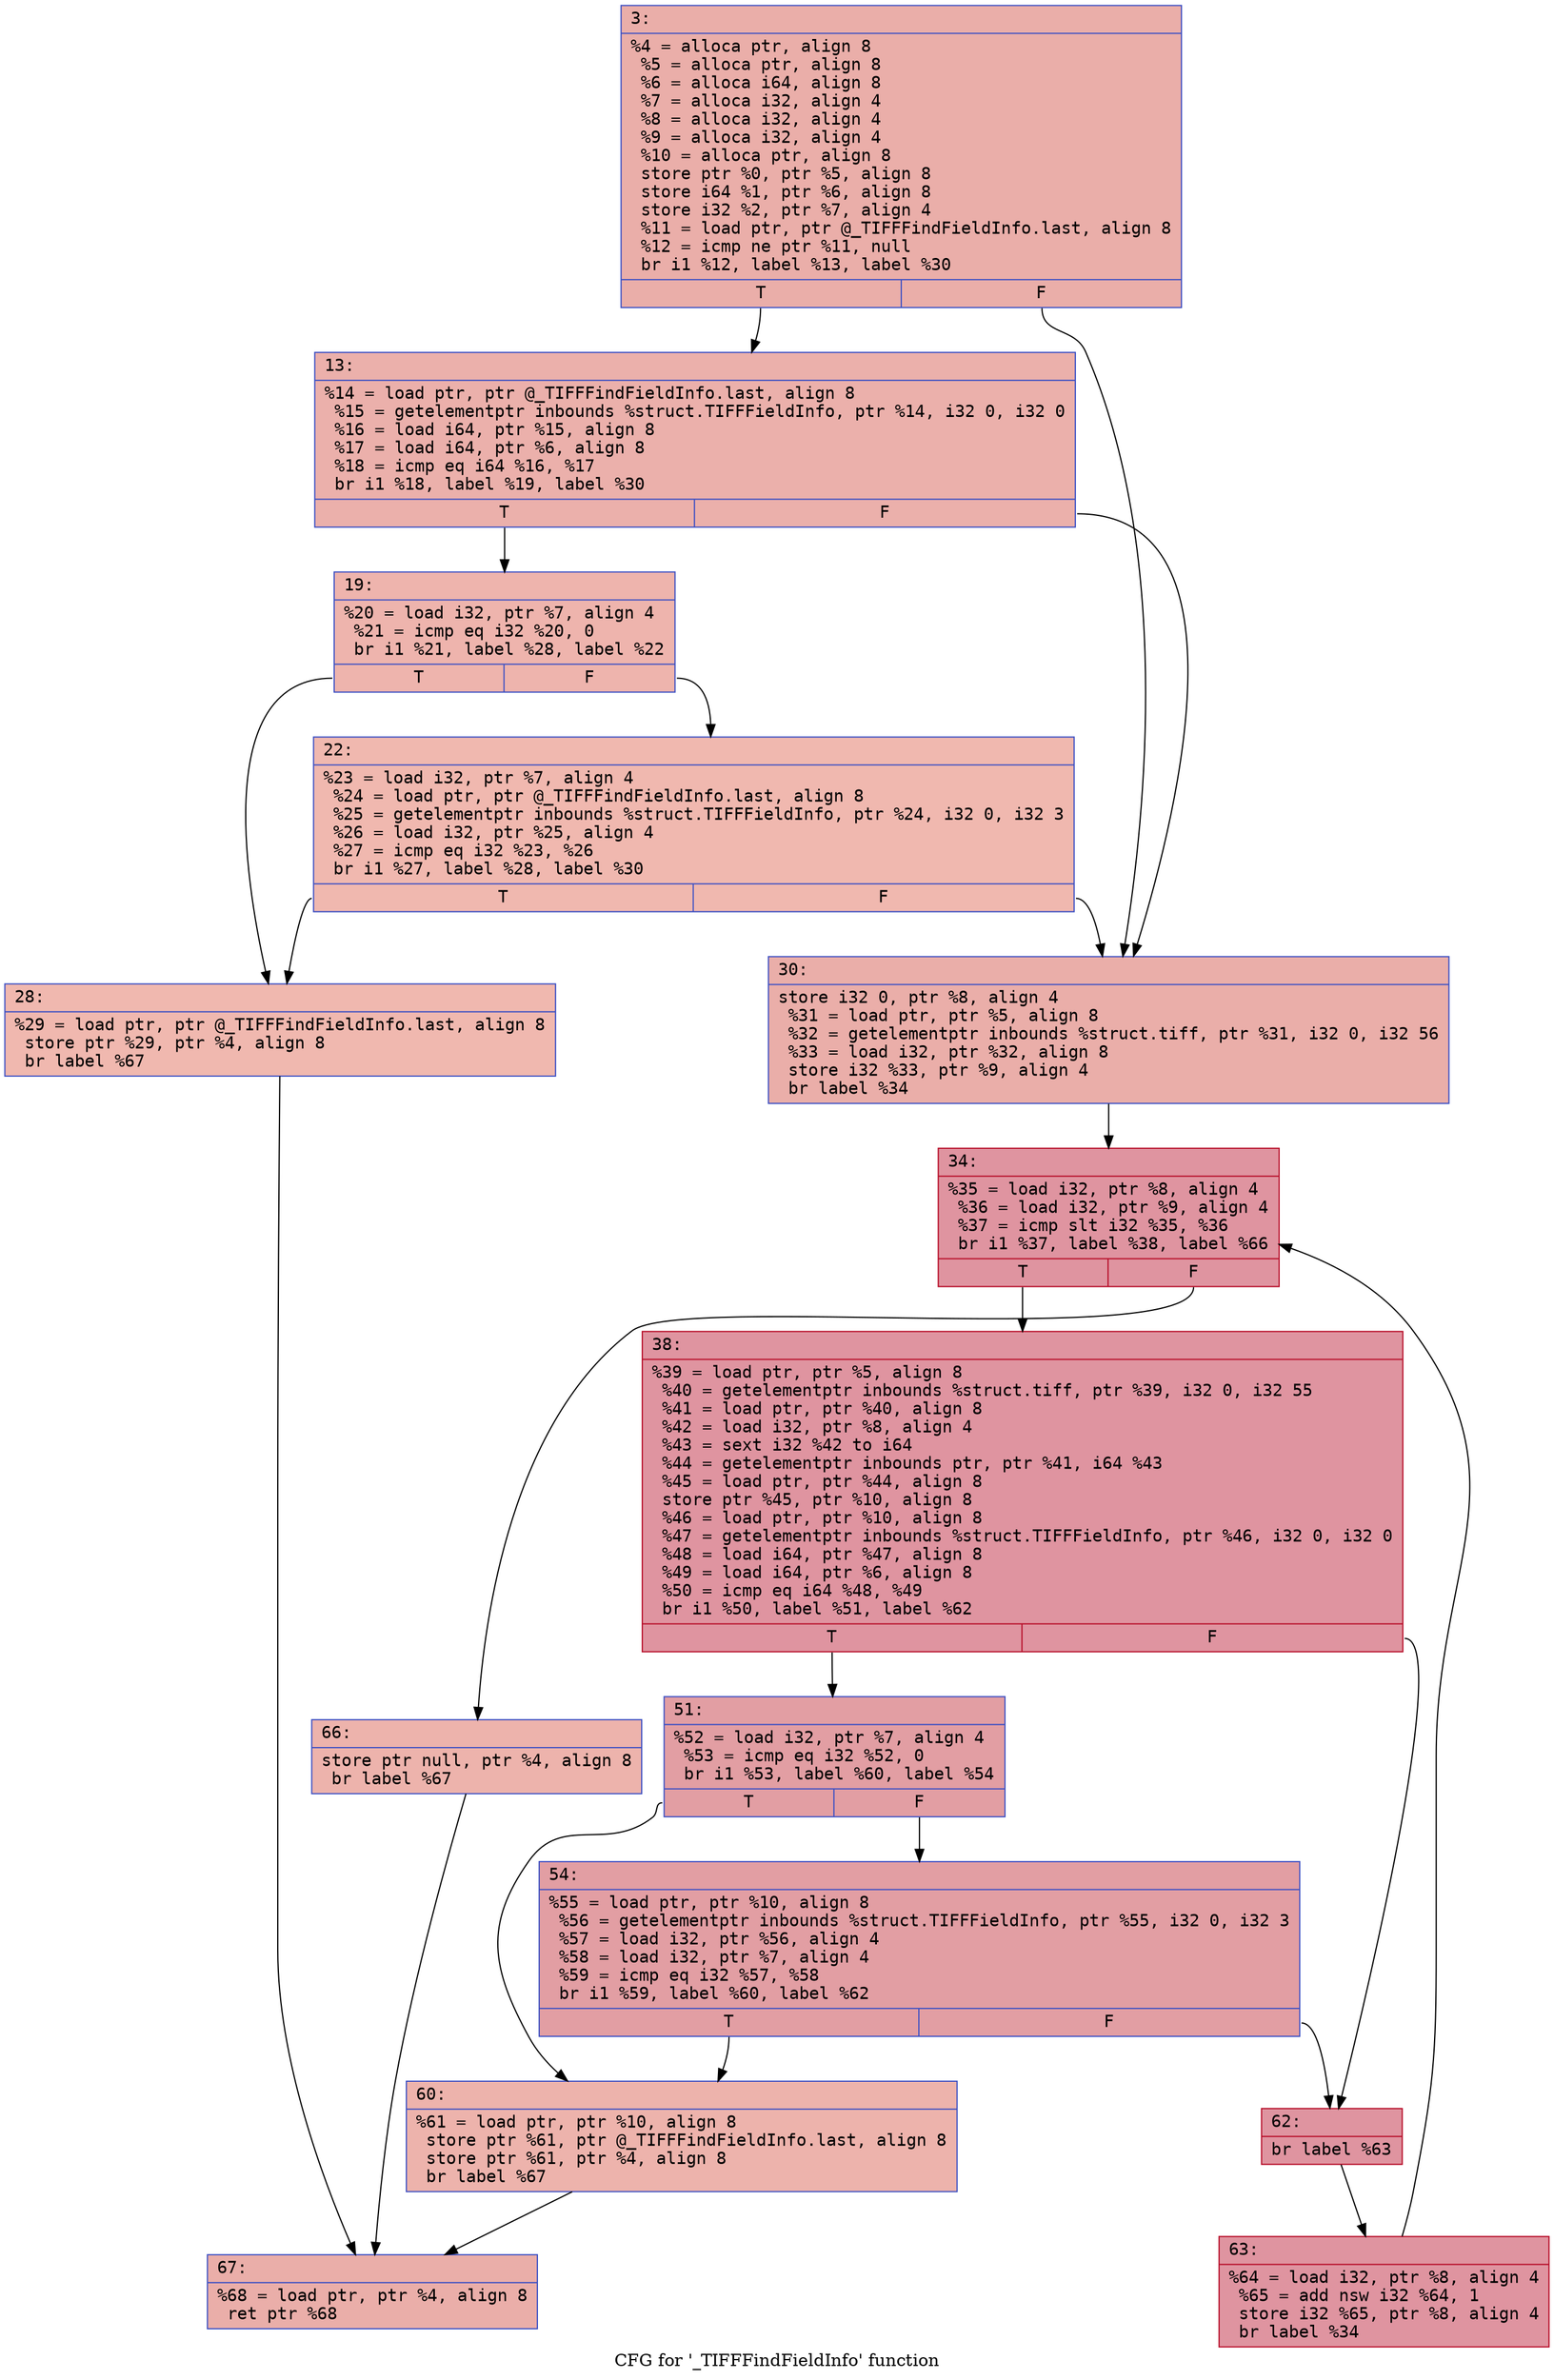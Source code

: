 digraph "CFG for '_TIFFFindFieldInfo' function" {
	label="CFG for '_TIFFFindFieldInfo' function";

	Node0x600000662da0 [shape=record,color="#3d50c3ff", style=filled, fillcolor="#d0473d70" fontname="Courier",label="{3:\l|  %4 = alloca ptr, align 8\l  %5 = alloca ptr, align 8\l  %6 = alloca i64, align 8\l  %7 = alloca i32, align 4\l  %8 = alloca i32, align 4\l  %9 = alloca i32, align 4\l  %10 = alloca ptr, align 8\l  store ptr %0, ptr %5, align 8\l  store i64 %1, ptr %6, align 8\l  store i32 %2, ptr %7, align 4\l  %11 = load ptr, ptr @_TIFFFindFieldInfo.last, align 8\l  %12 = icmp ne ptr %11, null\l  br i1 %12, label %13, label %30\l|{<s0>T|<s1>F}}"];
	Node0x600000662da0:s0 -> Node0x600000662e40[tooltip="3 -> 13\nProbability 62.50%" ];
	Node0x600000662da0:s1 -> Node0x600000662f80[tooltip="3 -> 30\nProbability 37.50%" ];
	Node0x600000662e40 [shape=record,color="#3d50c3ff", style=filled, fillcolor="#d24b4070" fontname="Courier",label="{13:\l|  %14 = load ptr, ptr @_TIFFFindFieldInfo.last, align 8\l  %15 = getelementptr inbounds %struct.TIFFFieldInfo, ptr %14, i32 0, i32 0\l  %16 = load i64, ptr %15, align 8\l  %17 = load i64, ptr %6, align 8\l  %18 = icmp eq i64 %16, %17\l  br i1 %18, label %19, label %30\l|{<s0>T|<s1>F}}"];
	Node0x600000662e40:s0 -> Node0x600000662e90[tooltip="13 -> 19\nProbability 50.00%" ];
	Node0x600000662e40:s1 -> Node0x600000662f80[tooltip="13 -> 30\nProbability 50.00%" ];
	Node0x600000662e90 [shape=record,color="#3d50c3ff", style=filled, fillcolor="#d8564670" fontname="Courier",label="{19:\l|  %20 = load i32, ptr %7, align 4\l  %21 = icmp eq i32 %20, 0\l  br i1 %21, label %28, label %22\l|{<s0>T|<s1>F}}"];
	Node0x600000662e90:s0 -> Node0x600000662f30[tooltip="19 -> 28\nProbability 37.50%" ];
	Node0x600000662e90:s1 -> Node0x600000662ee0[tooltip="19 -> 22\nProbability 62.50%" ];
	Node0x600000662ee0 [shape=record,color="#3d50c3ff", style=filled, fillcolor="#dc5d4a70" fontname="Courier",label="{22:\l|  %23 = load i32, ptr %7, align 4\l  %24 = load ptr, ptr @_TIFFFindFieldInfo.last, align 8\l  %25 = getelementptr inbounds %struct.TIFFFieldInfo, ptr %24, i32 0, i32 3\l  %26 = load i32, ptr %25, align 4\l  %27 = icmp eq i32 %23, %26\l  br i1 %27, label %28, label %30\l|{<s0>T|<s1>F}}"];
	Node0x600000662ee0:s0 -> Node0x600000662f30[tooltip="22 -> 28\nProbability 50.00%" ];
	Node0x600000662ee0:s1 -> Node0x600000662f80[tooltip="22 -> 30\nProbability 50.00%" ];
	Node0x600000662f30 [shape=record,color="#3d50c3ff", style=filled, fillcolor="#dc5d4a70" fontname="Courier",label="{28:\l|  %29 = load ptr, ptr @_TIFFFindFieldInfo.last, align 8\l  store ptr %29, ptr %4, align 8\l  br label %67\l}"];
	Node0x600000662f30 -> Node0x600000663250[tooltip="28 -> 67\nProbability 100.00%" ];
	Node0x600000662f80 [shape=record,color="#3d50c3ff", style=filled, fillcolor="#d0473d70" fontname="Courier",label="{30:\l|  store i32 0, ptr %8, align 4\l  %31 = load ptr, ptr %5, align 8\l  %32 = getelementptr inbounds %struct.tiff, ptr %31, i32 0, i32 56\l  %33 = load i32, ptr %32, align 8\l  store i32 %33, ptr %9, align 4\l  br label %34\l}"];
	Node0x600000662f80 -> Node0x600000662fd0[tooltip="30 -> 34\nProbability 100.00%" ];
	Node0x600000662fd0 [shape=record,color="#b70d28ff", style=filled, fillcolor="#b70d2870" fontname="Courier",label="{34:\l|  %35 = load i32, ptr %8, align 4\l  %36 = load i32, ptr %9, align 4\l  %37 = icmp slt i32 %35, %36\l  br i1 %37, label %38, label %66\l|{<s0>T|<s1>F}}"];
	Node0x600000662fd0:s0 -> Node0x600000663020[tooltip="34 -> 38\nProbability 96.88%" ];
	Node0x600000662fd0:s1 -> Node0x600000663200[tooltip="34 -> 66\nProbability 3.12%" ];
	Node0x600000663020 [shape=record,color="#b70d28ff", style=filled, fillcolor="#b70d2870" fontname="Courier",label="{38:\l|  %39 = load ptr, ptr %5, align 8\l  %40 = getelementptr inbounds %struct.tiff, ptr %39, i32 0, i32 55\l  %41 = load ptr, ptr %40, align 8\l  %42 = load i32, ptr %8, align 4\l  %43 = sext i32 %42 to i64\l  %44 = getelementptr inbounds ptr, ptr %41, i64 %43\l  %45 = load ptr, ptr %44, align 8\l  store ptr %45, ptr %10, align 8\l  %46 = load ptr, ptr %10, align 8\l  %47 = getelementptr inbounds %struct.TIFFFieldInfo, ptr %46, i32 0, i32 0\l  %48 = load i64, ptr %47, align 8\l  %49 = load i64, ptr %6, align 8\l  %50 = icmp eq i64 %48, %49\l  br i1 %50, label %51, label %62\l|{<s0>T|<s1>F}}"];
	Node0x600000663020:s0 -> Node0x600000663070[tooltip="38 -> 51\nProbability 50.00%" ];
	Node0x600000663020:s1 -> Node0x600000663160[tooltip="38 -> 62\nProbability 50.00%" ];
	Node0x600000663070 [shape=record,color="#3d50c3ff", style=filled, fillcolor="#be242e70" fontname="Courier",label="{51:\l|  %52 = load i32, ptr %7, align 4\l  %53 = icmp eq i32 %52, 0\l  br i1 %53, label %60, label %54\l|{<s0>T|<s1>F}}"];
	Node0x600000663070:s0 -> Node0x600000663110[tooltip="51 -> 60\nProbability 3.12%" ];
	Node0x600000663070:s1 -> Node0x6000006630c0[tooltip="51 -> 54\nProbability 96.88%" ];
	Node0x6000006630c0 [shape=record,color="#3d50c3ff", style=filled, fillcolor="#be242e70" fontname="Courier",label="{54:\l|  %55 = load ptr, ptr %10, align 8\l  %56 = getelementptr inbounds %struct.TIFFFieldInfo, ptr %55, i32 0, i32 3\l  %57 = load i32, ptr %56, align 4\l  %58 = load i32, ptr %7, align 4\l  %59 = icmp eq i32 %57, %58\l  br i1 %59, label %60, label %62\l|{<s0>T|<s1>F}}"];
	Node0x6000006630c0:s0 -> Node0x600000663110[tooltip="54 -> 60\nProbability 3.12%" ];
	Node0x6000006630c0:s1 -> Node0x600000663160[tooltip="54 -> 62\nProbability 96.88%" ];
	Node0x600000663110 [shape=record,color="#3d50c3ff", style=filled, fillcolor="#d6524470" fontname="Courier",label="{60:\l|  %61 = load ptr, ptr %10, align 8\l  store ptr %61, ptr @_TIFFFindFieldInfo.last, align 8\l  store ptr %61, ptr %4, align 8\l  br label %67\l}"];
	Node0x600000663110 -> Node0x600000663250[tooltip="60 -> 67\nProbability 100.00%" ];
	Node0x600000663160 [shape=record,color="#b70d28ff", style=filled, fillcolor="#b70d2870" fontname="Courier",label="{62:\l|  br label %63\l}"];
	Node0x600000663160 -> Node0x6000006631b0[tooltip="62 -> 63\nProbability 100.00%" ];
	Node0x6000006631b0 [shape=record,color="#b70d28ff", style=filled, fillcolor="#b70d2870" fontname="Courier",label="{63:\l|  %64 = load i32, ptr %8, align 4\l  %65 = add nsw i32 %64, 1\l  store i32 %65, ptr %8, align 4\l  br label %34\l}"];
	Node0x6000006631b0 -> Node0x600000662fd0[tooltip="63 -> 34\nProbability 100.00%" ];
	Node0x600000663200 [shape=record,color="#3d50c3ff", style=filled, fillcolor="#d6524470" fontname="Courier",label="{66:\l|  store ptr null, ptr %4, align 8\l  br label %67\l}"];
	Node0x600000663200 -> Node0x600000663250[tooltip="66 -> 67\nProbability 100.00%" ];
	Node0x600000663250 [shape=record,color="#3d50c3ff", style=filled, fillcolor="#d0473d70" fontname="Courier",label="{67:\l|  %68 = load ptr, ptr %4, align 8\l  ret ptr %68\l}"];
}
